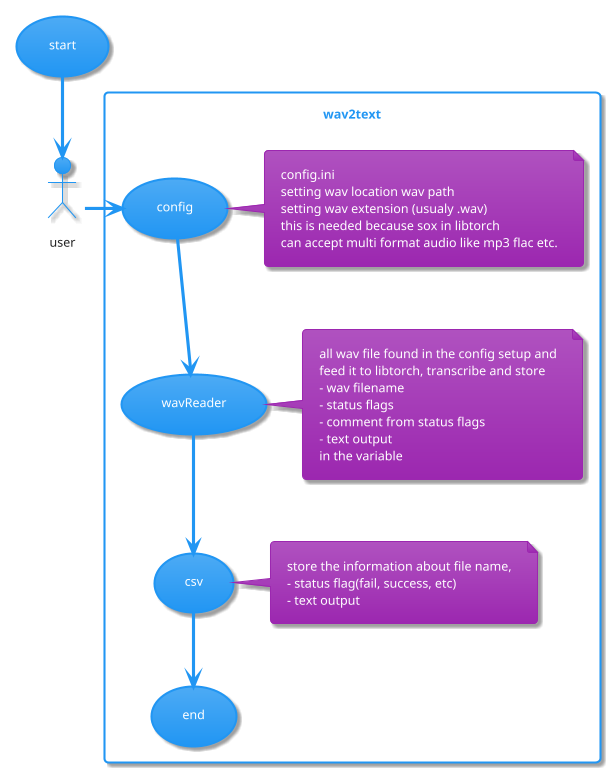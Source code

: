 @startuml Use Case
!theme materia
(start) --> user
rectangle wav2text{
    user -> (config)
    note right of (config)
        config.ini
        setting wav location wav path
        setting wav extension (usualy .wav)
        this is needed because sox in libtorch
        can accept multi format audio like mp3 flac etc.
    end note
    (config) --> (wavReader)
    note right of (wavReader)
        all wav file found in the config setup and
        feed it to libtorch, transcribe and store
        - wav filename
        - status flags
        - comment from status flags
        - text output
        in the variable
    end note
    (wavReader) --> (csv)
    note right of (csv)
        store the information about file name,
        - status flag(fail, success, etc)
        - text output
    end note

    (csv) --> (end)
}

@enduml